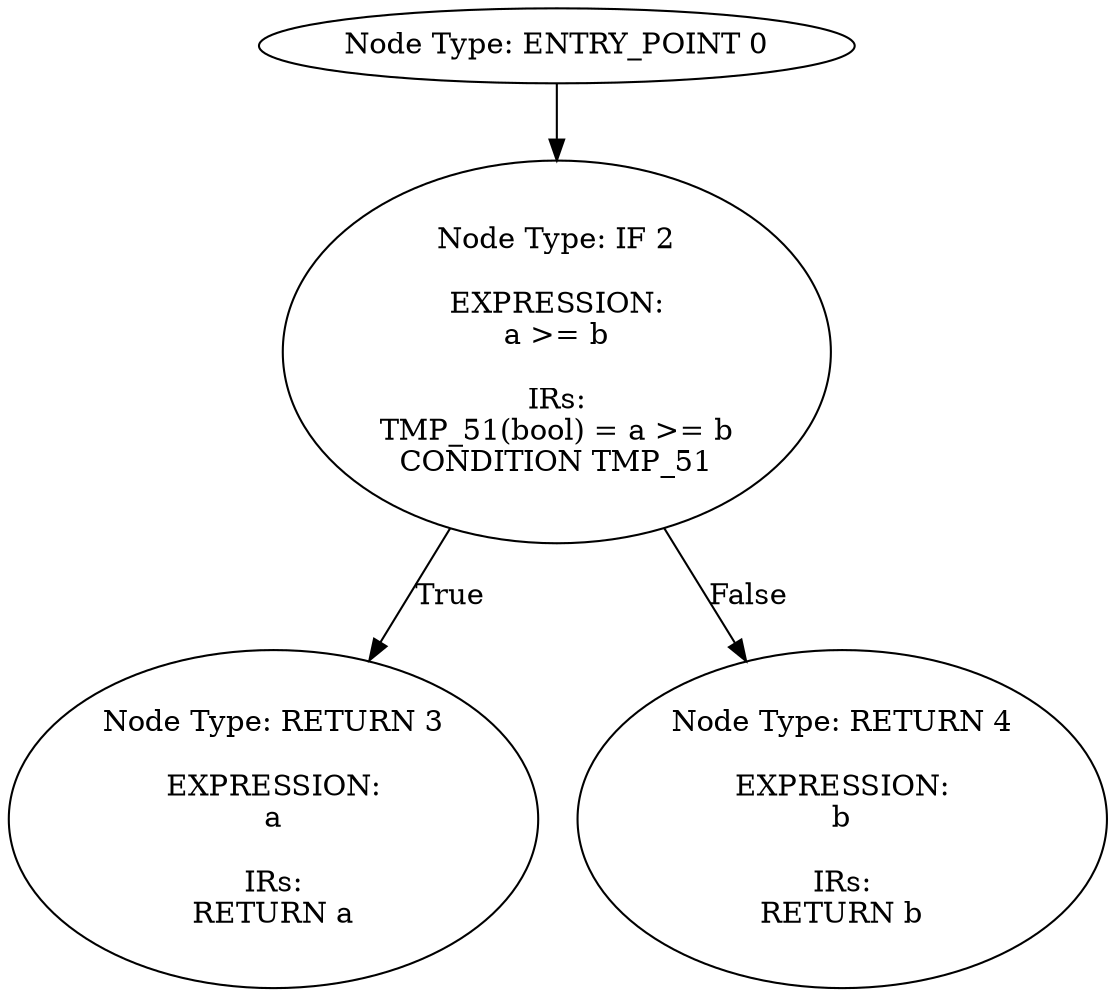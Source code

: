 digraph{
0[label="Node Type: ENTRY_POINT 0
"];
0->2;
2[label="Node Type: IF 2

EXPRESSION:
a >= b

IRs:
TMP_51(bool) = a >= b
CONDITION TMP_51"];
2->3[label="True"];
2->4[label="False"];
3[label="Node Type: RETURN 3

EXPRESSION:
a

IRs:
RETURN a"];
4[label="Node Type: RETURN 4

EXPRESSION:
b

IRs:
RETURN b"];
}
